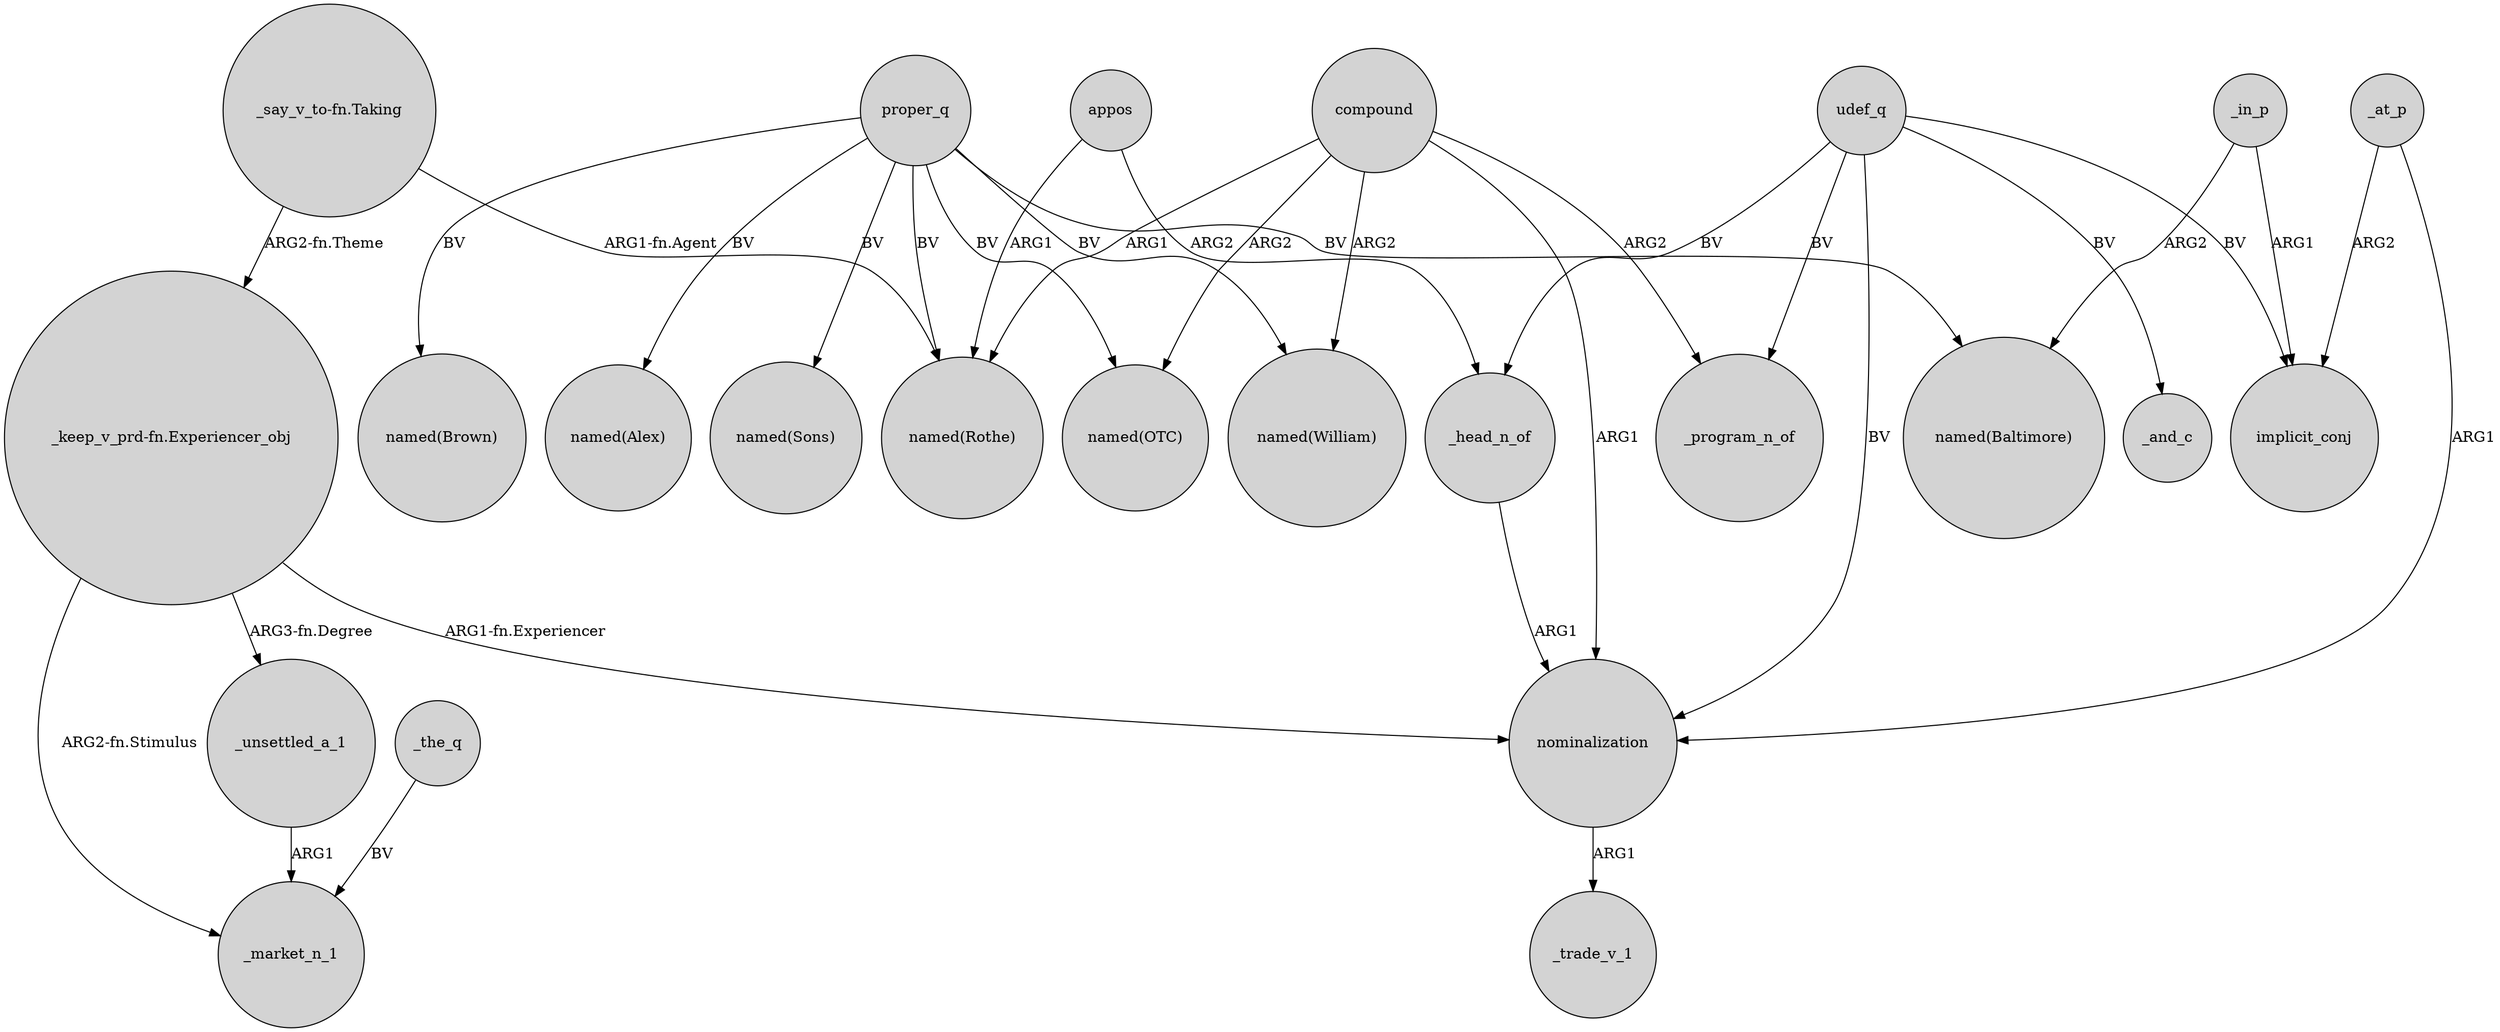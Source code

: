 digraph {
	node [shape=circle style=filled]
	_head_n_of -> nominalization [label=ARG1]
	"_say_v_to-fn.Taking" -> "named(Rothe)" [label="ARG1-fn.Agent"]
	"_say_v_to-fn.Taking" -> "_keep_v_prd-fn.Experiencer_obj" [label="ARG2-fn.Theme"]
	proper_q -> "named(Alex)" [label=BV]
	proper_q -> "named(William)" [label=BV]
	_in_p -> implicit_conj [label=ARG1]
	udef_q -> nominalization [label=BV]
	udef_q -> _and_c [label=BV]
	udef_q -> _head_n_of [label=BV]
	udef_q -> _program_n_of [label=BV]
	_the_q -> _market_n_1 [label=BV]
	_at_p -> implicit_conj [label=ARG2]
	compound -> _program_n_of [label=ARG2]
	compound -> nominalization [label=ARG1]
	_at_p -> nominalization [label=ARG1]
	proper_q -> "named(Baltimore)" [label=BV]
	"_keep_v_prd-fn.Experiencer_obj" -> _market_n_1 [label="ARG2-fn.Stimulus"]
	appos -> "named(Rothe)" [label=ARG1]
	proper_q -> "named(OTC)" [label=BV]
	compound -> "named(William)" [label=ARG2]
	"_keep_v_prd-fn.Experiencer_obj" -> nominalization [label="ARG1-fn.Experiencer"]
	proper_q -> "named(Rothe)" [label=BV]
	proper_q -> "named(Sons)" [label=BV]
	compound -> "named(Rothe)" [label=ARG1]
	proper_q -> "named(Brown)" [label=BV]
	_unsettled_a_1 -> _market_n_1 [label=ARG1]
	appos -> _head_n_of [label=ARG2]
	udef_q -> implicit_conj [label=BV]
	nominalization -> _trade_v_1 [label=ARG1]
	compound -> "named(OTC)" [label=ARG2]
	_in_p -> "named(Baltimore)" [label=ARG2]
	"_keep_v_prd-fn.Experiencer_obj" -> _unsettled_a_1 [label="ARG3-fn.Degree"]
}
